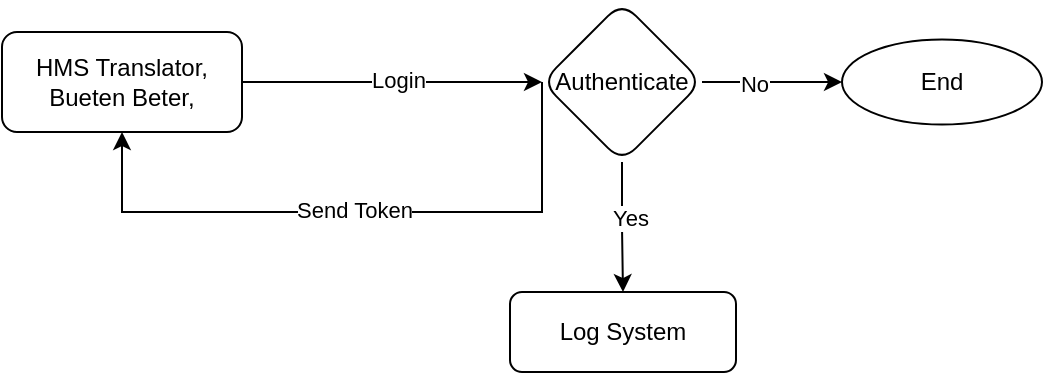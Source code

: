 <mxfile version="15.5.1" type="github">
  <diagram id="C5RBs43oDa-KdzZeNtuy" name="Page-1">
    <mxGraphModel dx="944" dy="562" grid="1" gridSize="10" guides="1" tooltips="1" connect="1" arrows="1" fold="1" page="1" pageScale="1" pageWidth="827" pageHeight="1169" math="0" shadow="0">
      <root>
        <mxCell id="WIyWlLk6GJQsqaUBKTNV-0" />
        <mxCell id="WIyWlLk6GJQsqaUBKTNV-1" parent="WIyWlLk6GJQsqaUBKTNV-0" />
        <mxCell id="bTjo5vAaTFUOxUT6Qte2-28" value="" style="edgeStyle=orthogonalEdgeStyle;rounded=0;orthogonalLoop=1;jettySize=auto;html=1;exitX=1;exitY=0.5;exitDx=0;exitDy=0;" edge="1" parent="WIyWlLk6GJQsqaUBKTNV-1" source="WIyWlLk6GJQsqaUBKTNV-3" target="bTjo5vAaTFUOxUT6Qte2-27">
          <mxGeometry relative="1" as="geometry">
            <mxPoint x="320" y="80" as="sourcePoint" />
          </mxGeometry>
        </mxCell>
        <mxCell id="bTjo5vAaTFUOxUT6Qte2-29" value="Login" style="edgeLabel;html=1;align=center;verticalAlign=middle;resizable=0;points=[];" vertex="1" connectable="0" parent="bTjo5vAaTFUOxUT6Qte2-28">
          <mxGeometry x="0.04" y="1" relative="1" as="geometry">
            <mxPoint as="offset" />
          </mxGeometry>
        </mxCell>
        <mxCell id="WIyWlLk6GJQsqaUBKTNV-3" value="HMS Translator,&lt;br&gt;Bueten Beter," style="rounded=1;whiteSpace=wrap;html=1;fontSize=12;glass=0;strokeWidth=1;shadow=0;" parent="WIyWlLk6GJQsqaUBKTNV-1" vertex="1">
          <mxGeometry x="160" y="20" width="120" height="50" as="geometry" />
        </mxCell>
        <mxCell id="bTjo5vAaTFUOxUT6Qte2-24" value="" style="edgeStyle=orthogonalEdgeStyle;rounded=0;orthogonalLoop=1;jettySize=auto;html=1;entryX=0.5;entryY=1;entryDx=0;entryDy=0;exitX=0;exitY=0.5;exitDx=0;exitDy=0;" edge="1" parent="WIyWlLk6GJQsqaUBKTNV-1" source="bTjo5vAaTFUOxUT6Qte2-27" target="WIyWlLk6GJQsqaUBKTNV-3">
          <mxGeometry relative="1" as="geometry">
            <mxPoint x="452" y="70" as="sourcePoint" />
            <mxPoint x="320" y="80" as="targetPoint" />
            <Array as="points">
              <mxPoint x="430" y="110" />
              <mxPoint x="220" y="110" />
            </Array>
          </mxGeometry>
        </mxCell>
        <mxCell id="bTjo5vAaTFUOxUT6Qte2-25" value="Send Token" style="edgeLabel;html=1;align=center;verticalAlign=middle;resizable=0;points=[];" vertex="1" connectable="0" parent="bTjo5vAaTFUOxUT6Qte2-24">
          <mxGeometry x="0.011" y="-1" relative="1" as="geometry">
            <mxPoint as="offset" />
          </mxGeometry>
        </mxCell>
        <mxCell id="bTjo5vAaTFUOxUT6Qte2-26" value="Log System" style="whiteSpace=wrap;html=1;rounded=1;shadow=0;strokeWidth=1;glass=0;" vertex="1" parent="WIyWlLk6GJQsqaUBKTNV-1">
          <mxGeometry x="414" y="150" width="113" height="40" as="geometry" />
        </mxCell>
        <mxCell id="bTjo5vAaTFUOxUT6Qte2-31" value="" style="edgeStyle=orthogonalEdgeStyle;rounded=0;orthogonalLoop=1;jettySize=auto;html=1;" edge="1" parent="WIyWlLk6GJQsqaUBKTNV-1" source="bTjo5vAaTFUOxUT6Qte2-27" target="bTjo5vAaTFUOxUT6Qte2-30">
          <mxGeometry relative="1" as="geometry" />
        </mxCell>
        <mxCell id="bTjo5vAaTFUOxUT6Qte2-32" value="No" style="edgeLabel;html=1;align=center;verticalAlign=middle;resizable=0;points=[];" vertex="1" connectable="0" parent="bTjo5vAaTFUOxUT6Qte2-31">
          <mxGeometry x="-0.267" y="-1" relative="1" as="geometry">
            <mxPoint as="offset" />
          </mxGeometry>
        </mxCell>
        <mxCell id="bTjo5vAaTFUOxUT6Qte2-33" value="" style="edgeStyle=orthogonalEdgeStyle;rounded=0;orthogonalLoop=1;jettySize=auto;html=1;" edge="1" parent="WIyWlLk6GJQsqaUBKTNV-1" source="bTjo5vAaTFUOxUT6Qte2-27" target="bTjo5vAaTFUOxUT6Qte2-26">
          <mxGeometry relative="1" as="geometry" />
        </mxCell>
        <mxCell id="bTjo5vAaTFUOxUT6Qte2-34" value="Yes" style="edgeLabel;html=1;align=center;verticalAlign=middle;resizable=0;points=[];" vertex="1" connectable="0" parent="bTjo5vAaTFUOxUT6Qte2-33">
          <mxGeometry x="-0.145" y="4" relative="1" as="geometry">
            <mxPoint as="offset" />
          </mxGeometry>
        </mxCell>
        <mxCell id="bTjo5vAaTFUOxUT6Qte2-27" value="Authenticate" style="rhombus;whiteSpace=wrap;html=1;rounded=1;shadow=0;strokeWidth=1;glass=0;" vertex="1" parent="WIyWlLk6GJQsqaUBKTNV-1">
          <mxGeometry x="430" y="5" width="80" height="80" as="geometry" />
        </mxCell>
        <mxCell id="bTjo5vAaTFUOxUT6Qte2-30" value="End" style="ellipse;whiteSpace=wrap;html=1;rounded=1;shadow=0;strokeWidth=1;glass=0;" vertex="1" parent="WIyWlLk6GJQsqaUBKTNV-1">
          <mxGeometry x="580" y="23.75" width="100" height="42.5" as="geometry" />
        </mxCell>
      </root>
    </mxGraphModel>
  </diagram>
</mxfile>
